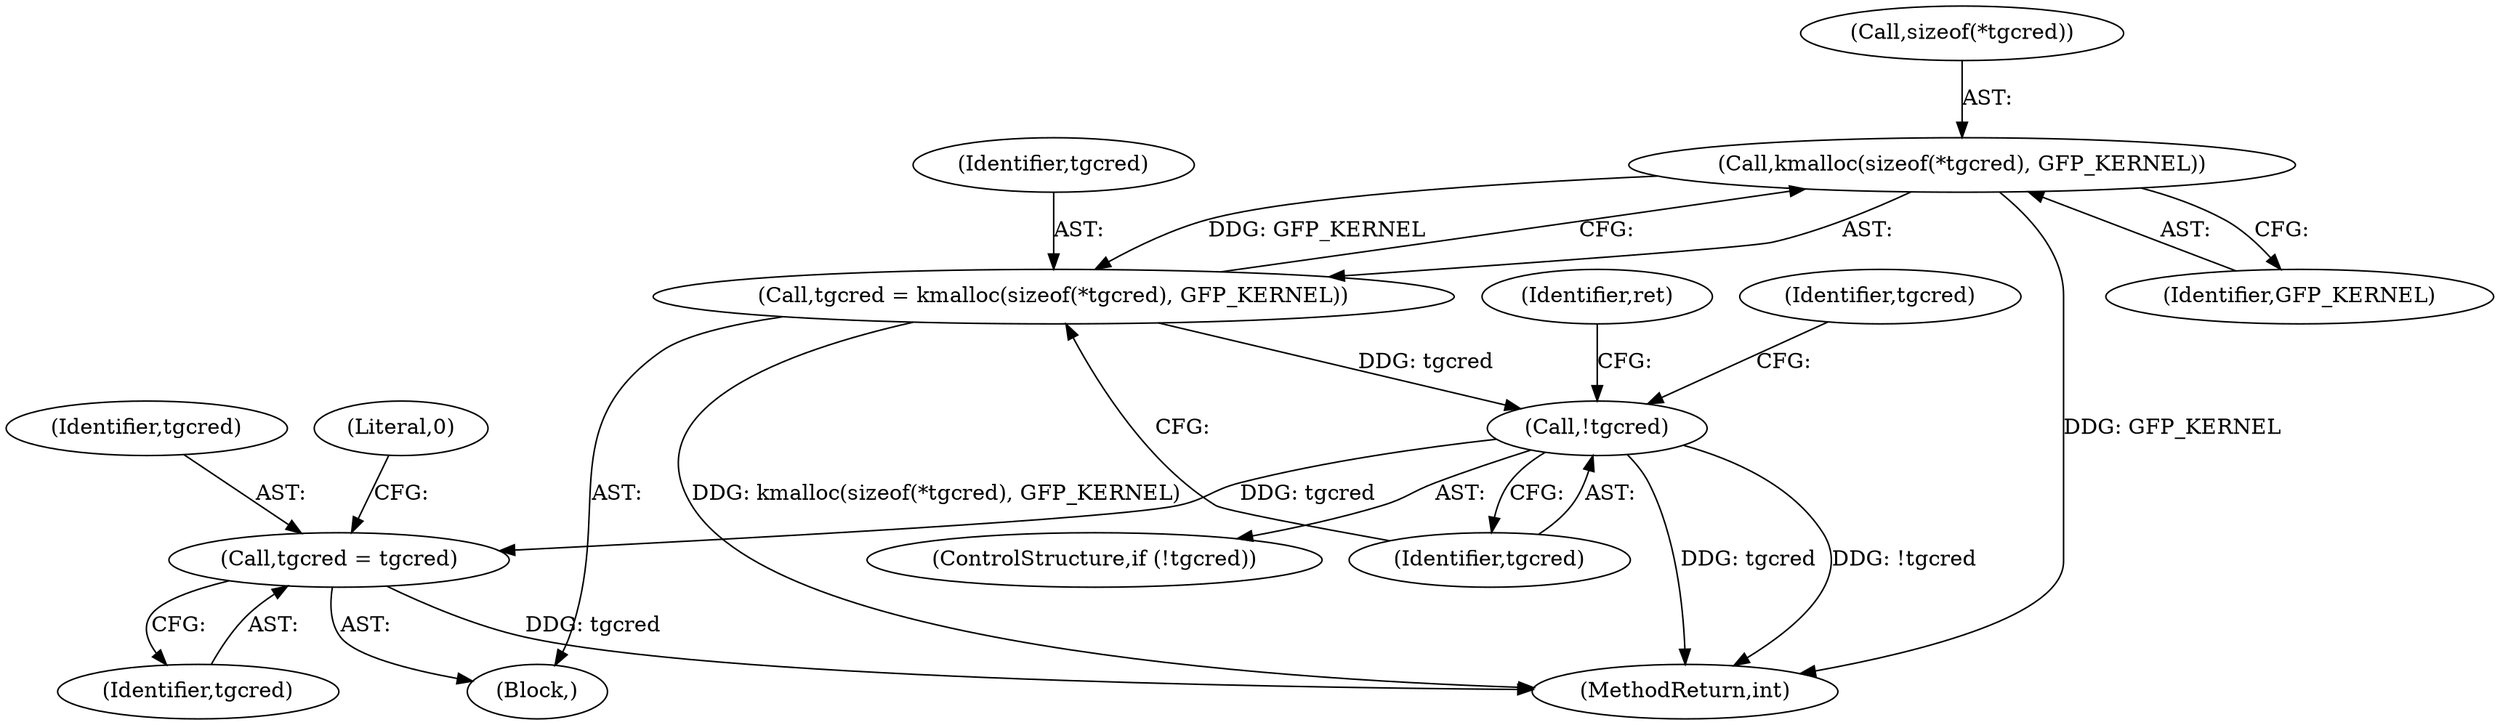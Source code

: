 digraph "0_linux_79549c6dfda0603dba9a70a53467ce62d9335c33@API" {
"1000192" [label="(Call,kmalloc(sizeof(*tgcred), GFP_KERNEL))"];
"1000190" [label="(Call,tgcred = kmalloc(sizeof(*tgcred), GFP_KERNEL))"];
"1000198" [label="(Call,!tgcred)"];
"1000222" [label="(Call,tgcred = tgcred)"];
"1000192" [label="(Call,kmalloc(sizeof(*tgcred), GFP_KERNEL))"];
"1000191" [label="(Identifier,tgcred)"];
"1000198" [label="(Call,!tgcred)"];
"1000209" [label="(Identifier,tgcred)"];
"1000199" [label="(Identifier,tgcred)"];
"1000197" [label="(ControlStructure,if (!tgcred))"];
"1000202" [label="(Identifier,ret)"];
"1000223" [label="(Identifier,tgcred)"];
"1000230" [label="(MethodReturn,int)"];
"1000190" [label="(Call,tgcred = kmalloc(sizeof(*tgcred), GFP_KERNEL))"];
"1000196" [label="(Identifier,GFP_KERNEL)"];
"1000189" [label="(Block,)"];
"1000222" [label="(Call,tgcred = tgcred)"];
"1000226" [label="(Literal,0)"];
"1000224" [label="(Identifier,tgcred)"];
"1000193" [label="(Call,sizeof(*tgcred))"];
"1000192" -> "1000190"  [label="AST: "];
"1000192" -> "1000196"  [label="CFG: "];
"1000193" -> "1000192"  [label="AST: "];
"1000196" -> "1000192"  [label="AST: "];
"1000190" -> "1000192"  [label="CFG: "];
"1000192" -> "1000230"  [label="DDG: GFP_KERNEL"];
"1000192" -> "1000190"  [label="DDG: GFP_KERNEL"];
"1000190" -> "1000189"  [label="AST: "];
"1000191" -> "1000190"  [label="AST: "];
"1000199" -> "1000190"  [label="CFG: "];
"1000190" -> "1000230"  [label="DDG: kmalloc(sizeof(*tgcred), GFP_KERNEL)"];
"1000190" -> "1000198"  [label="DDG: tgcred"];
"1000198" -> "1000197"  [label="AST: "];
"1000198" -> "1000199"  [label="CFG: "];
"1000199" -> "1000198"  [label="AST: "];
"1000202" -> "1000198"  [label="CFG: "];
"1000209" -> "1000198"  [label="CFG: "];
"1000198" -> "1000230"  [label="DDG: tgcred"];
"1000198" -> "1000230"  [label="DDG: !tgcred"];
"1000198" -> "1000222"  [label="DDG: tgcred"];
"1000222" -> "1000189"  [label="AST: "];
"1000222" -> "1000224"  [label="CFG: "];
"1000223" -> "1000222"  [label="AST: "];
"1000224" -> "1000222"  [label="AST: "];
"1000226" -> "1000222"  [label="CFG: "];
"1000222" -> "1000230"  [label="DDG: tgcred"];
}
